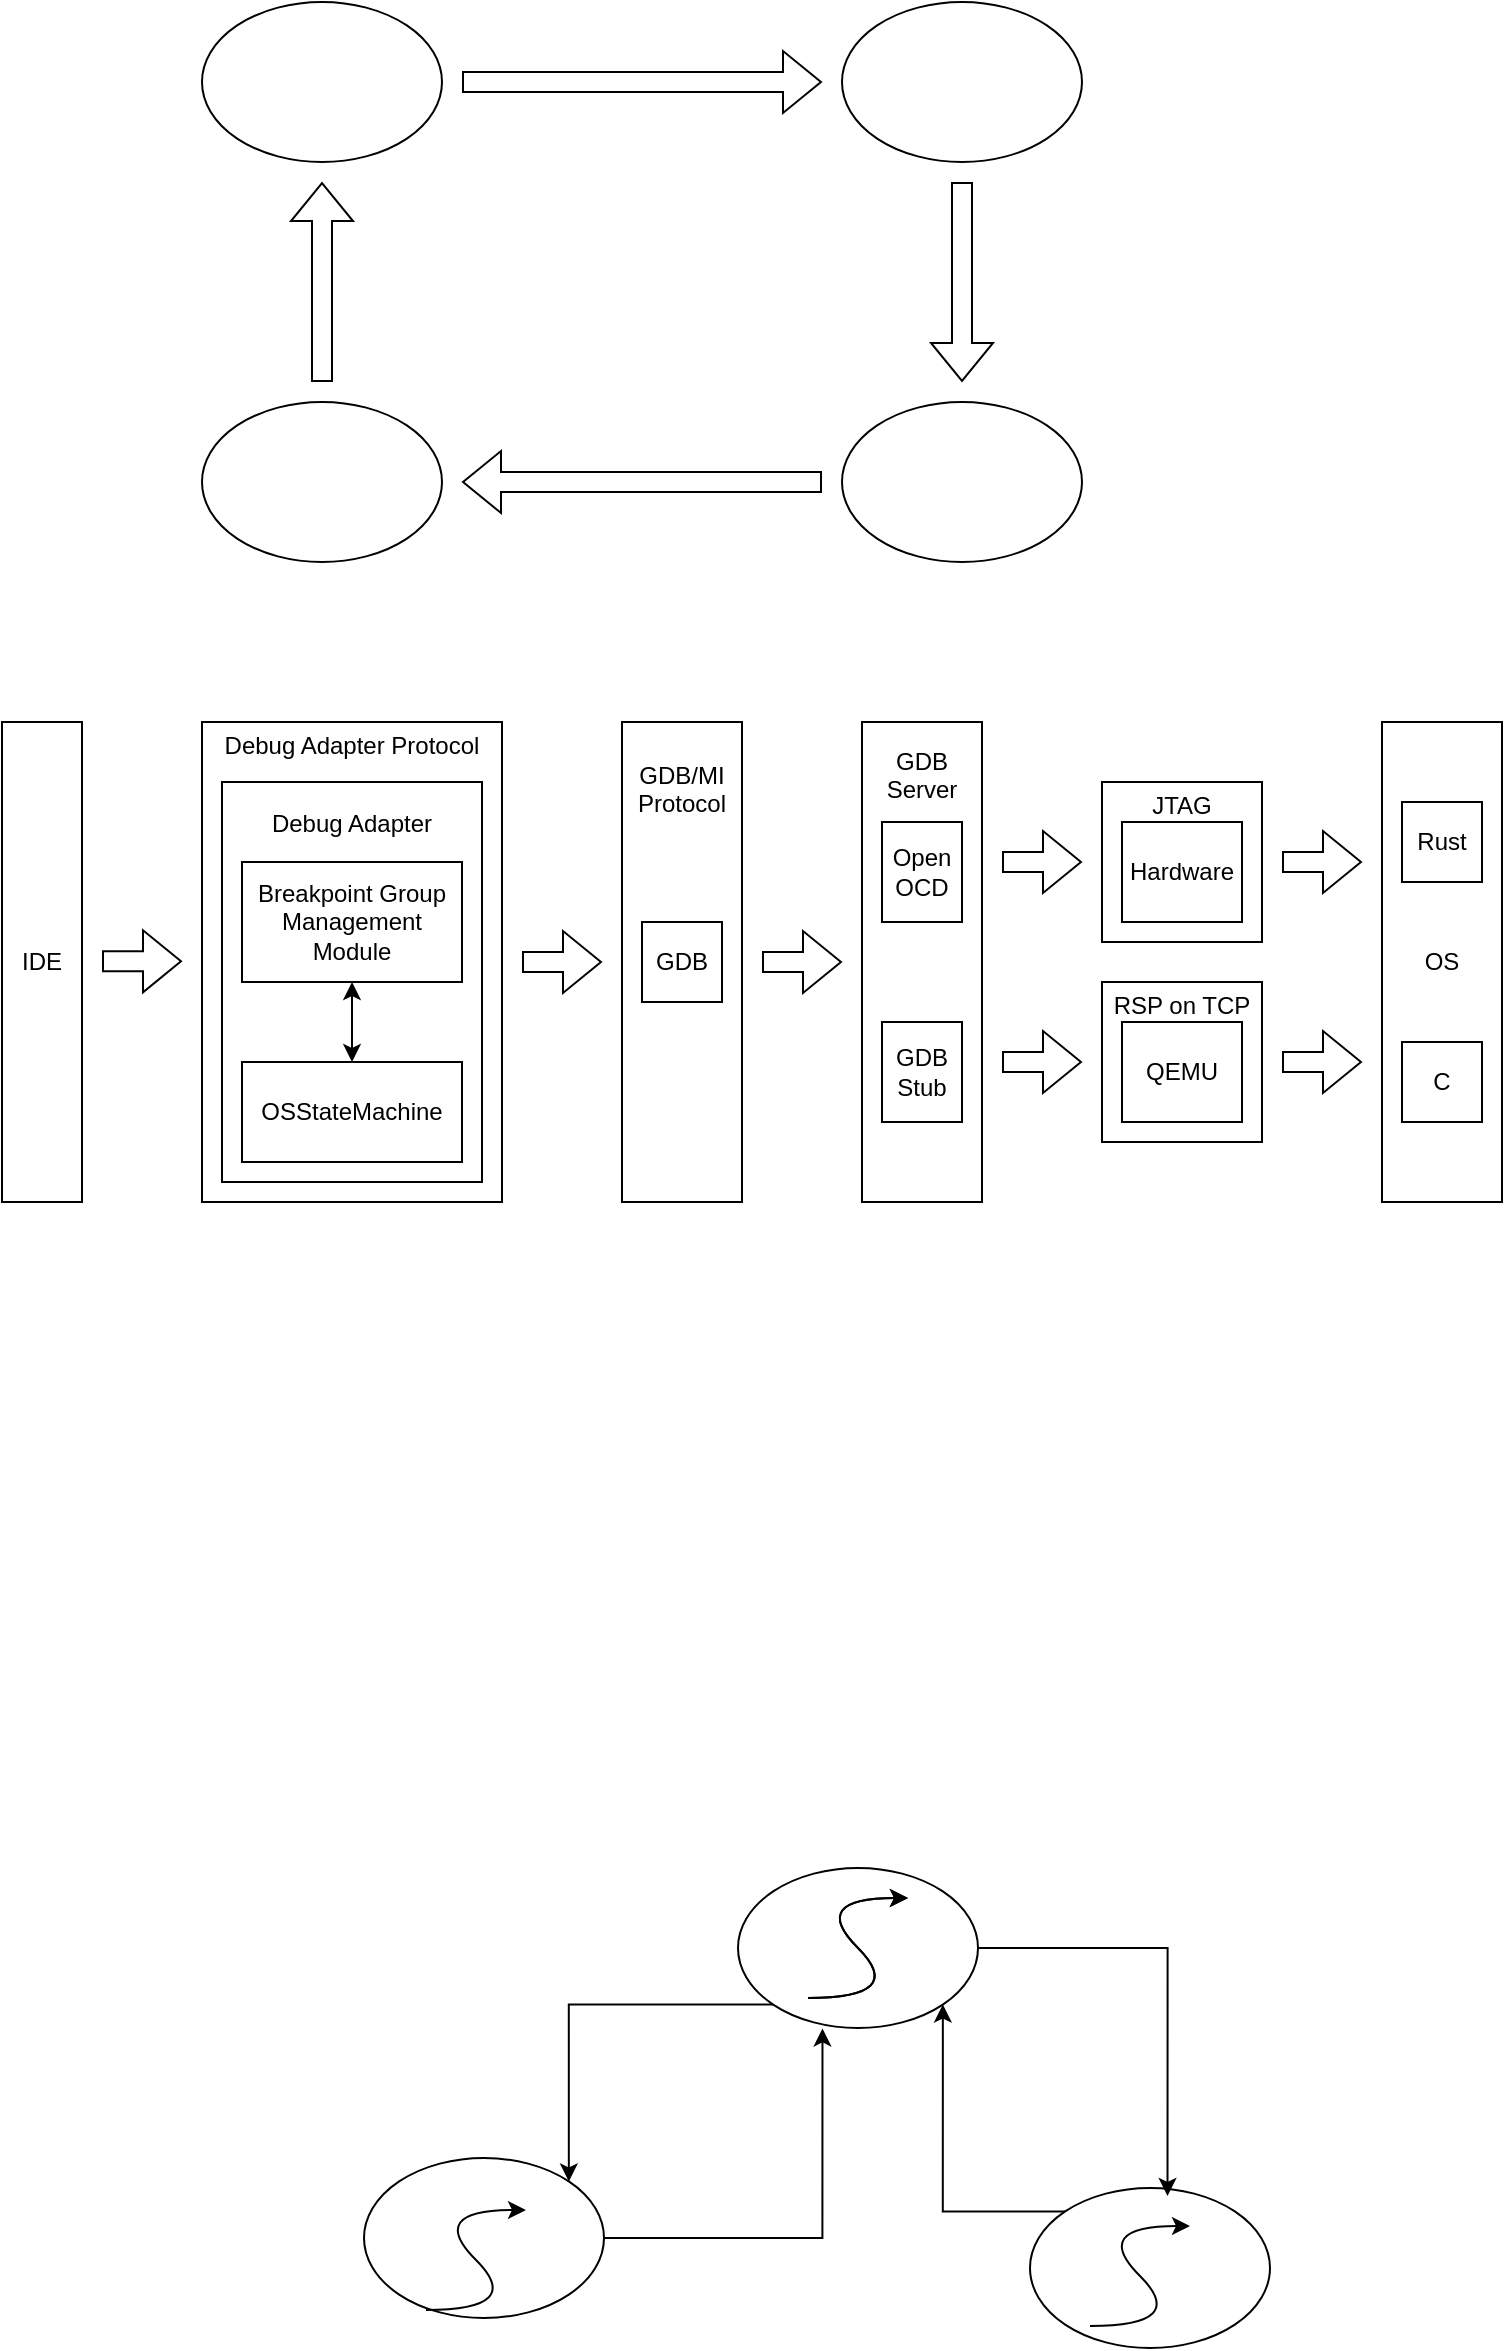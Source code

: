 <mxfile version="26.0.4">
  <diagram name="第 1 页" id="fOJGxN6Kf7fKf6j4XTUl">
    <mxGraphModel dx="901" dy="674" grid="0" gridSize="10" guides="1" tooltips="1" connect="1" arrows="1" fold="1" page="0" pageScale="1" pageWidth="827" pageHeight="1169" math="0" shadow="0">
      <root>
        <mxCell id="0" />
        <mxCell id="1" parent="0" />
        <mxCell id="xP6rJl3-gpsy86Hn-VXY-23" value="GDB Server&lt;div&gt;&lt;br&gt;&lt;/div&gt;&lt;div&gt;&lt;br&gt;&lt;/div&gt;&lt;div&gt;&lt;br&gt;&lt;/div&gt;&lt;div&gt;&lt;br&gt;&lt;/div&gt;&lt;div&gt;&lt;br&gt;&lt;/div&gt;&lt;div&gt;&lt;br&gt;&lt;/div&gt;&lt;div&gt;&lt;br&gt;&lt;/div&gt;&lt;div&gt;&lt;br&gt;&lt;/div&gt;&lt;div&gt;&lt;br&gt;&lt;/div&gt;&lt;div&gt;&lt;br&gt;&lt;/div&gt;&lt;div&gt;&lt;br&gt;&lt;/div&gt;&lt;div&gt;&lt;br&gt;&lt;/div&gt;&lt;div&gt;&lt;br&gt;&lt;/div&gt;" style="whiteSpace=wrap;html=1;" vertex="1" parent="1">
          <mxGeometry x="450" y="520" width="60" height="240" as="geometry" />
        </mxCell>
        <mxCell id="xP6rJl3-gpsy86Hn-VXY-12" value="Debug Adapter Protocol&lt;div&gt;&lt;br&gt;&lt;/div&gt;&lt;div&gt;&lt;br&gt;&lt;/div&gt;&lt;div&gt;&lt;br&gt;&lt;/div&gt;&lt;div&gt;&lt;br&gt;&lt;/div&gt;&lt;div&gt;&lt;br&gt;&lt;/div&gt;&lt;div&gt;&lt;br&gt;&lt;/div&gt;&lt;div&gt;&lt;br&gt;&lt;/div&gt;&lt;div&gt;&lt;br&gt;&lt;/div&gt;&lt;div&gt;&lt;br&gt;&lt;/div&gt;&lt;div&gt;&lt;br&gt;&lt;/div&gt;&lt;div&gt;&lt;br&gt;&lt;/div&gt;&lt;div&gt;&lt;br&gt;&lt;/div&gt;&lt;div&gt;&lt;br&gt;&lt;/div&gt;&lt;div&gt;&lt;br&gt;&lt;/div&gt;&lt;div&gt;&lt;br&gt;&lt;/div&gt;" style="rounded=0;whiteSpace=wrap;html=1;" vertex="1" parent="1">
          <mxGeometry x="120" y="520" width="150" height="240" as="geometry" />
        </mxCell>
        <mxCell id="xP6rJl3-gpsy86Hn-VXY-1" value="" style="ellipse;whiteSpace=wrap;html=1;" vertex="1" parent="1">
          <mxGeometry x="120" y="160" width="120" height="80" as="geometry" />
        </mxCell>
        <mxCell id="xP6rJl3-gpsy86Hn-VXY-2" value="" style="ellipse;whiteSpace=wrap;html=1;" vertex="1" parent="1">
          <mxGeometry x="120" y="360" width="120" height="80" as="geometry" />
        </mxCell>
        <mxCell id="xP6rJl3-gpsy86Hn-VXY-3" value="" style="ellipse;whiteSpace=wrap;html=1;" vertex="1" parent="1">
          <mxGeometry x="440" y="360" width="120" height="80" as="geometry" />
        </mxCell>
        <mxCell id="xP6rJl3-gpsy86Hn-VXY-4" value="" style="ellipse;whiteSpace=wrap;html=1;" vertex="1" parent="1">
          <mxGeometry x="440" y="160" width="120" height="80" as="geometry" />
        </mxCell>
        <mxCell id="xP6rJl3-gpsy86Hn-VXY-5" value="" style="shape=flexArrow;endArrow=classic;html=1;rounded=0;" edge="1" parent="1">
          <mxGeometry width="50" height="50" relative="1" as="geometry">
            <mxPoint x="250" y="200" as="sourcePoint" />
            <mxPoint x="430" y="200" as="targetPoint" />
          </mxGeometry>
        </mxCell>
        <mxCell id="xP6rJl3-gpsy86Hn-VXY-6" value="" style="shape=flexArrow;endArrow=classic;html=1;rounded=0;" edge="1" parent="1">
          <mxGeometry width="50" height="50" relative="1" as="geometry">
            <mxPoint x="430" y="400" as="sourcePoint" />
            <mxPoint x="250" y="400" as="targetPoint" />
          </mxGeometry>
        </mxCell>
        <mxCell id="xP6rJl3-gpsy86Hn-VXY-7" value="" style="shape=flexArrow;endArrow=classic;html=1;rounded=0;" edge="1" parent="1">
          <mxGeometry width="50" height="50" relative="1" as="geometry">
            <mxPoint x="500" y="250" as="sourcePoint" />
            <mxPoint x="500" y="350" as="targetPoint" />
          </mxGeometry>
        </mxCell>
        <mxCell id="xP6rJl3-gpsy86Hn-VXY-8" value="" style="shape=flexArrow;endArrow=classic;html=1;rounded=0;" edge="1" parent="1">
          <mxGeometry width="50" height="50" relative="1" as="geometry">
            <mxPoint x="180" y="350" as="sourcePoint" />
            <mxPoint x="180" y="250" as="targetPoint" />
          </mxGeometry>
        </mxCell>
        <mxCell id="xP6rJl3-gpsy86Hn-VXY-9" value="GDB/MI Protocol&lt;div&gt;&lt;br&gt;&lt;/div&gt;&lt;div&gt;&lt;br&gt;&lt;/div&gt;&lt;div&gt;&lt;br&gt;&lt;/div&gt;&lt;div&gt;&lt;br&gt;&lt;/div&gt;&lt;div&gt;&lt;br&gt;&lt;/div&gt;&lt;div&gt;&lt;br&gt;&lt;/div&gt;&lt;div&gt;&lt;br&gt;&lt;/div&gt;&lt;div&gt;&lt;br&gt;&lt;/div&gt;&lt;div&gt;&lt;br&gt;&lt;/div&gt;&lt;div&gt;&lt;br&gt;&lt;/div&gt;&lt;div&gt;&lt;br&gt;&lt;/div&gt;&lt;div&gt;&lt;br&gt;&lt;/div&gt;" style="rounded=0;whiteSpace=wrap;html=1;" vertex="1" parent="1">
          <mxGeometry x="330" y="520" width="60" height="240" as="geometry" />
        </mxCell>
        <mxCell id="xP6rJl3-gpsy86Hn-VXY-13" value="IDE" style="rounded=0;whiteSpace=wrap;html=1;" vertex="1" parent="1">
          <mxGeometry x="20" y="520" width="40" height="240" as="geometry" />
        </mxCell>
        <mxCell id="xP6rJl3-gpsy86Hn-VXY-14" value="Open&lt;div&gt;OCD&lt;/div&gt;" style="rounded=0;whiteSpace=wrap;html=1;" vertex="1" parent="1">
          <mxGeometry x="460" y="570" width="40" height="50" as="geometry" />
        </mxCell>
        <mxCell id="xP6rJl3-gpsy86Hn-VXY-19" value="GDB&lt;div&gt;Stub&lt;/div&gt;" style="whiteSpace=wrap;html=1;" vertex="1" parent="1">
          <mxGeometry x="460" y="670" width="40" height="50" as="geometry" />
        </mxCell>
        <mxCell id="xP6rJl3-gpsy86Hn-VXY-24" value="JTAG&lt;div&gt;&lt;br&gt;&lt;/div&gt;&lt;div&gt;&lt;br&gt;&lt;/div&gt;&lt;div&gt;&lt;br&gt;&lt;/div&gt;&lt;div&gt;&lt;br&gt;&lt;/div&gt;" style="whiteSpace=wrap;html=1;" vertex="1" parent="1">
          <mxGeometry x="570" y="550" width="80" height="80" as="geometry" />
        </mxCell>
        <mxCell id="xP6rJl3-gpsy86Hn-VXY-28" value="Hardware" style="whiteSpace=wrap;html=1;" vertex="1" parent="1">
          <mxGeometry x="580" y="570" width="60" height="50" as="geometry" />
        </mxCell>
        <mxCell id="xP6rJl3-gpsy86Hn-VXY-29" value="&lt;div&gt;RSP on TCP&lt;/div&gt;&lt;div&gt;&lt;br&gt;&lt;/div&gt;&lt;div&gt;&lt;br&gt;&lt;/div&gt;&lt;div&gt;&lt;br&gt;&lt;/div&gt;&lt;div&gt;&lt;br&gt;&lt;/div&gt;" style="whiteSpace=wrap;html=1;" vertex="1" parent="1">
          <mxGeometry x="570" y="650" width="80" height="80" as="geometry" />
        </mxCell>
        <mxCell id="xP6rJl3-gpsy86Hn-VXY-30" value="OS" style="whiteSpace=wrap;html=1;" vertex="1" parent="1">
          <mxGeometry x="710" y="520" width="60" height="240" as="geometry" />
        </mxCell>
        <mxCell id="xP6rJl3-gpsy86Hn-VXY-31" value="Rust" style="whiteSpace=wrap;html=1;" vertex="1" parent="1">
          <mxGeometry x="720" y="560" width="40" height="40" as="geometry" />
        </mxCell>
        <mxCell id="xP6rJl3-gpsy86Hn-VXY-33" value="C" style="whiteSpace=wrap;html=1;" vertex="1" parent="1">
          <mxGeometry x="720" y="680" width="40" height="40" as="geometry" />
        </mxCell>
        <mxCell id="xP6rJl3-gpsy86Hn-VXY-11" value="QEMU" style="rounded=0;whiteSpace=wrap;html=1;" vertex="1" parent="1">
          <mxGeometry x="580" y="670" width="60" height="50" as="geometry" />
        </mxCell>
        <mxCell id="xP6rJl3-gpsy86Hn-VXY-36" value="Debug Adapter&lt;div&gt;&lt;br&gt;&lt;/div&gt;&lt;div&gt;&lt;br&gt;&lt;/div&gt;&lt;div&gt;&lt;br&gt;&lt;/div&gt;&lt;div&gt;&lt;br&gt;&lt;/div&gt;&lt;div&gt;&lt;br&gt;&lt;/div&gt;&lt;div&gt;&lt;br&gt;&lt;/div&gt;&lt;div&gt;&lt;br&gt;&lt;/div&gt;&lt;div&gt;&lt;br&gt;&lt;/div&gt;&lt;div&gt;&lt;br&gt;&lt;/div&gt;&lt;div&gt;&lt;br&gt;&lt;/div&gt;&lt;div&gt;&lt;br&gt;&lt;/div&gt;" style="whiteSpace=wrap;html=1;" vertex="1" parent="1">
          <mxGeometry x="130" y="550" width="130" height="200" as="geometry" />
        </mxCell>
        <mxCell id="xP6rJl3-gpsy86Hn-VXY-58" style="edgeStyle=orthogonalEdgeStyle;rounded=0;orthogonalLoop=1;jettySize=auto;html=1;exitX=0.5;exitY=1;exitDx=0;exitDy=0;entryX=0.5;entryY=0;entryDx=0;entryDy=0;startArrow=classic;startFill=1;" edge="1" parent="1" source="xP6rJl3-gpsy86Hn-VXY-10" target="xP6rJl3-gpsy86Hn-VXY-17">
          <mxGeometry relative="1" as="geometry" />
        </mxCell>
        <mxCell id="xP6rJl3-gpsy86Hn-VXY-10" value="Breakpoint Group&lt;div&gt;Management&lt;br&gt;Module&lt;/div&gt;" style="rounded=0;whiteSpace=wrap;html=1;" vertex="1" parent="1">
          <mxGeometry x="140" y="590" width="110" height="60" as="geometry" />
        </mxCell>
        <mxCell id="xP6rJl3-gpsy86Hn-VXY-17" value="OSStateMachine" style="rounded=0;whiteSpace=wrap;html=1;" vertex="1" parent="1">
          <mxGeometry x="140" y="690" width="110" height="50" as="geometry" />
        </mxCell>
        <mxCell id="xP6rJl3-gpsy86Hn-VXY-57" value="GDB" style="whiteSpace=wrap;html=1;" vertex="1" parent="1">
          <mxGeometry x="340" y="620" width="40" height="40" as="geometry" />
        </mxCell>
        <mxCell id="xP6rJl3-gpsy86Hn-VXY-61" value="" style="shape=flexArrow;endArrow=classic;html=1;rounded=0;" edge="1" parent="1">
          <mxGeometry width="50" height="50" relative="1" as="geometry">
            <mxPoint x="70" y="639.64" as="sourcePoint" />
            <mxPoint x="110" y="639.64" as="targetPoint" />
          </mxGeometry>
        </mxCell>
        <mxCell id="xP6rJl3-gpsy86Hn-VXY-62" value="" style="shape=flexArrow;endArrow=classic;html=1;rounded=0;" edge="1" parent="1">
          <mxGeometry width="50" height="50" relative="1" as="geometry">
            <mxPoint x="280" y="640.0" as="sourcePoint" />
            <mxPoint x="320" y="640.0" as="targetPoint" />
          </mxGeometry>
        </mxCell>
        <mxCell id="xP6rJl3-gpsy86Hn-VXY-63" value="" style="shape=flexArrow;endArrow=classic;html=1;rounded=0;" edge="1" parent="1">
          <mxGeometry width="50" height="50" relative="1" as="geometry">
            <mxPoint x="400" y="640.0" as="sourcePoint" />
            <mxPoint x="440" y="640.0" as="targetPoint" />
          </mxGeometry>
        </mxCell>
        <mxCell id="xP6rJl3-gpsy86Hn-VXY-68" value="" style="shape=flexArrow;endArrow=classic;html=1;rounded=0;" edge="1" parent="1">
          <mxGeometry width="50" height="50" relative="1" as="geometry">
            <mxPoint x="520" y="590.0" as="sourcePoint" />
            <mxPoint x="560" y="590.0" as="targetPoint" />
          </mxGeometry>
        </mxCell>
        <mxCell id="xP6rJl3-gpsy86Hn-VXY-70" value="" style="shape=flexArrow;endArrow=classic;html=1;rounded=0;" edge="1" parent="1">
          <mxGeometry width="50" height="50" relative="1" as="geometry">
            <mxPoint x="520" y="690.0" as="sourcePoint" />
            <mxPoint x="560" y="690.0" as="targetPoint" />
          </mxGeometry>
        </mxCell>
        <mxCell id="xP6rJl3-gpsy86Hn-VXY-71" value="" style="shape=flexArrow;endArrow=classic;html=1;rounded=0;" edge="1" parent="1">
          <mxGeometry width="50" height="50" relative="1" as="geometry">
            <mxPoint x="660" y="590.0" as="sourcePoint" />
            <mxPoint x="700" y="590.0" as="targetPoint" />
          </mxGeometry>
        </mxCell>
        <mxCell id="xP6rJl3-gpsy86Hn-VXY-72" value="" style="shape=flexArrow;endArrow=classic;html=1;rounded=0;" edge="1" parent="1">
          <mxGeometry width="50" height="50" relative="1" as="geometry">
            <mxPoint x="660" y="690.0" as="sourcePoint" />
            <mxPoint x="700" y="690.0" as="targetPoint" />
          </mxGeometry>
        </mxCell>
        <mxCell id="xP6rJl3-gpsy86Hn-VXY-80" style="edgeStyle=orthogonalEdgeStyle;rounded=0;orthogonalLoop=1;jettySize=auto;html=1;exitX=0;exitY=1;exitDx=0;exitDy=0;entryX=1;entryY=0;entryDx=0;entryDy=0;" edge="1" parent="1" source="xP6rJl3-gpsy86Hn-VXY-73" target="xP6rJl3-gpsy86Hn-VXY-74">
          <mxGeometry relative="1" as="geometry" />
        </mxCell>
        <mxCell id="xP6rJl3-gpsy86Hn-VXY-73" value="" style="ellipse;whiteSpace=wrap;html=1;" vertex="1" parent="1">
          <mxGeometry x="388" y="1093" width="120" height="80" as="geometry" />
        </mxCell>
        <mxCell id="xP6rJl3-gpsy86Hn-VXY-74" value="" style="ellipse;whiteSpace=wrap;html=1;" vertex="1" parent="1">
          <mxGeometry x="201" y="1238" width="120" height="80" as="geometry" />
        </mxCell>
        <mxCell id="xP6rJl3-gpsy86Hn-VXY-83" style="edgeStyle=orthogonalEdgeStyle;rounded=0;orthogonalLoop=1;jettySize=auto;html=1;exitX=0;exitY=0;exitDx=0;exitDy=0;entryX=1;entryY=1;entryDx=0;entryDy=0;" edge="1" parent="1" source="xP6rJl3-gpsy86Hn-VXY-75" target="xP6rJl3-gpsy86Hn-VXY-73">
          <mxGeometry relative="1" as="geometry" />
        </mxCell>
        <mxCell id="xP6rJl3-gpsy86Hn-VXY-75" value="" style="ellipse;whiteSpace=wrap;html=1;" vertex="1" parent="1">
          <mxGeometry x="534" y="1253" width="120" height="80" as="geometry" />
        </mxCell>
        <mxCell id="xP6rJl3-gpsy86Hn-VXY-76" value="" style="curved=1;endArrow=classic;html=1;rounded=0;" edge="1" parent="1">
          <mxGeometry width="50" height="50" relative="1" as="geometry">
            <mxPoint x="423" y="1158" as="sourcePoint" />
            <mxPoint x="473" y="1108" as="targetPoint" />
            <Array as="points">
              <mxPoint x="473" y="1158" />
              <mxPoint x="423" y="1108" />
            </Array>
          </mxGeometry>
        </mxCell>
        <mxCell id="xP6rJl3-gpsy86Hn-VXY-77" value="" style="curved=1;endArrow=classic;html=1;rounded=0;" edge="1" parent="1">
          <mxGeometry width="50" height="50" relative="1" as="geometry">
            <mxPoint x="423" y="1158" as="sourcePoint" />
            <mxPoint x="473" y="1108" as="targetPoint" />
            <Array as="points">
              <mxPoint x="473" y="1158" />
              <mxPoint x="423" y="1108" />
            </Array>
          </mxGeometry>
        </mxCell>
        <mxCell id="xP6rJl3-gpsy86Hn-VXY-78" value="" style="curved=1;endArrow=classic;html=1;rounded=0;" edge="1" parent="1">
          <mxGeometry width="50" height="50" relative="1" as="geometry">
            <mxPoint x="232" y="1314" as="sourcePoint" />
            <mxPoint x="282" y="1264" as="targetPoint" />
            <Array as="points">
              <mxPoint x="282" y="1314" />
              <mxPoint x="232" y="1264" />
            </Array>
          </mxGeometry>
        </mxCell>
        <mxCell id="xP6rJl3-gpsy86Hn-VXY-79" value="" style="curved=1;endArrow=classic;html=1;rounded=0;" edge="1" parent="1">
          <mxGeometry width="50" height="50" relative="1" as="geometry">
            <mxPoint x="564" y="1322" as="sourcePoint" />
            <mxPoint x="614" y="1272" as="targetPoint" />
            <Array as="points">
              <mxPoint x="614" y="1322" />
              <mxPoint x="564" y="1272" />
            </Array>
          </mxGeometry>
        </mxCell>
        <mxCell id="xP6rJl3-gpsy86Hn-VXY-81" style="edgeStyle=orthogonalEdgeStyle;rounded=0;orthogonalLoop=1;jettySize=auto;html=1;exitX=1;exitY=0.5;exitDx=0;exitDy=0;entryX=0.352;entryY=1.003;entryDx=0;entryDy=0;entryPerimeter=0;" edge="1" parent="1" source="xP6rJl3-gpsy86Hn-VXY-74" target="xP6rJl3-gpsy86Hn-VXY-73">
          <mxGeometry relative="1" as="geometry" />
        </mxCell>
        <mxCell id="xP6rJl3-gpsy86Hn-VXY-82" style="edgeStyle=orthogonalEdgeStyle;rounded=0;orthogonalLoop=1;jettySize=auto;html=1;exitX=1;exitY=0.5;exitDx=0;exitDy=0;entryX=0.573;entryY=0.05;entryDx=0;entryDy=0;entryPerimeter=0;" edge="1" parent="1" source="xP6rJl3-gpsy86Hn-VXY-73" target="xP6rJl3-gpsy86Hn-VXY-75">
          <mxGeometry relative="1" as="geometry" />
        </mxCell>
      </root>
    </mxGraphModel>
  </diagram>
</mxfile>
